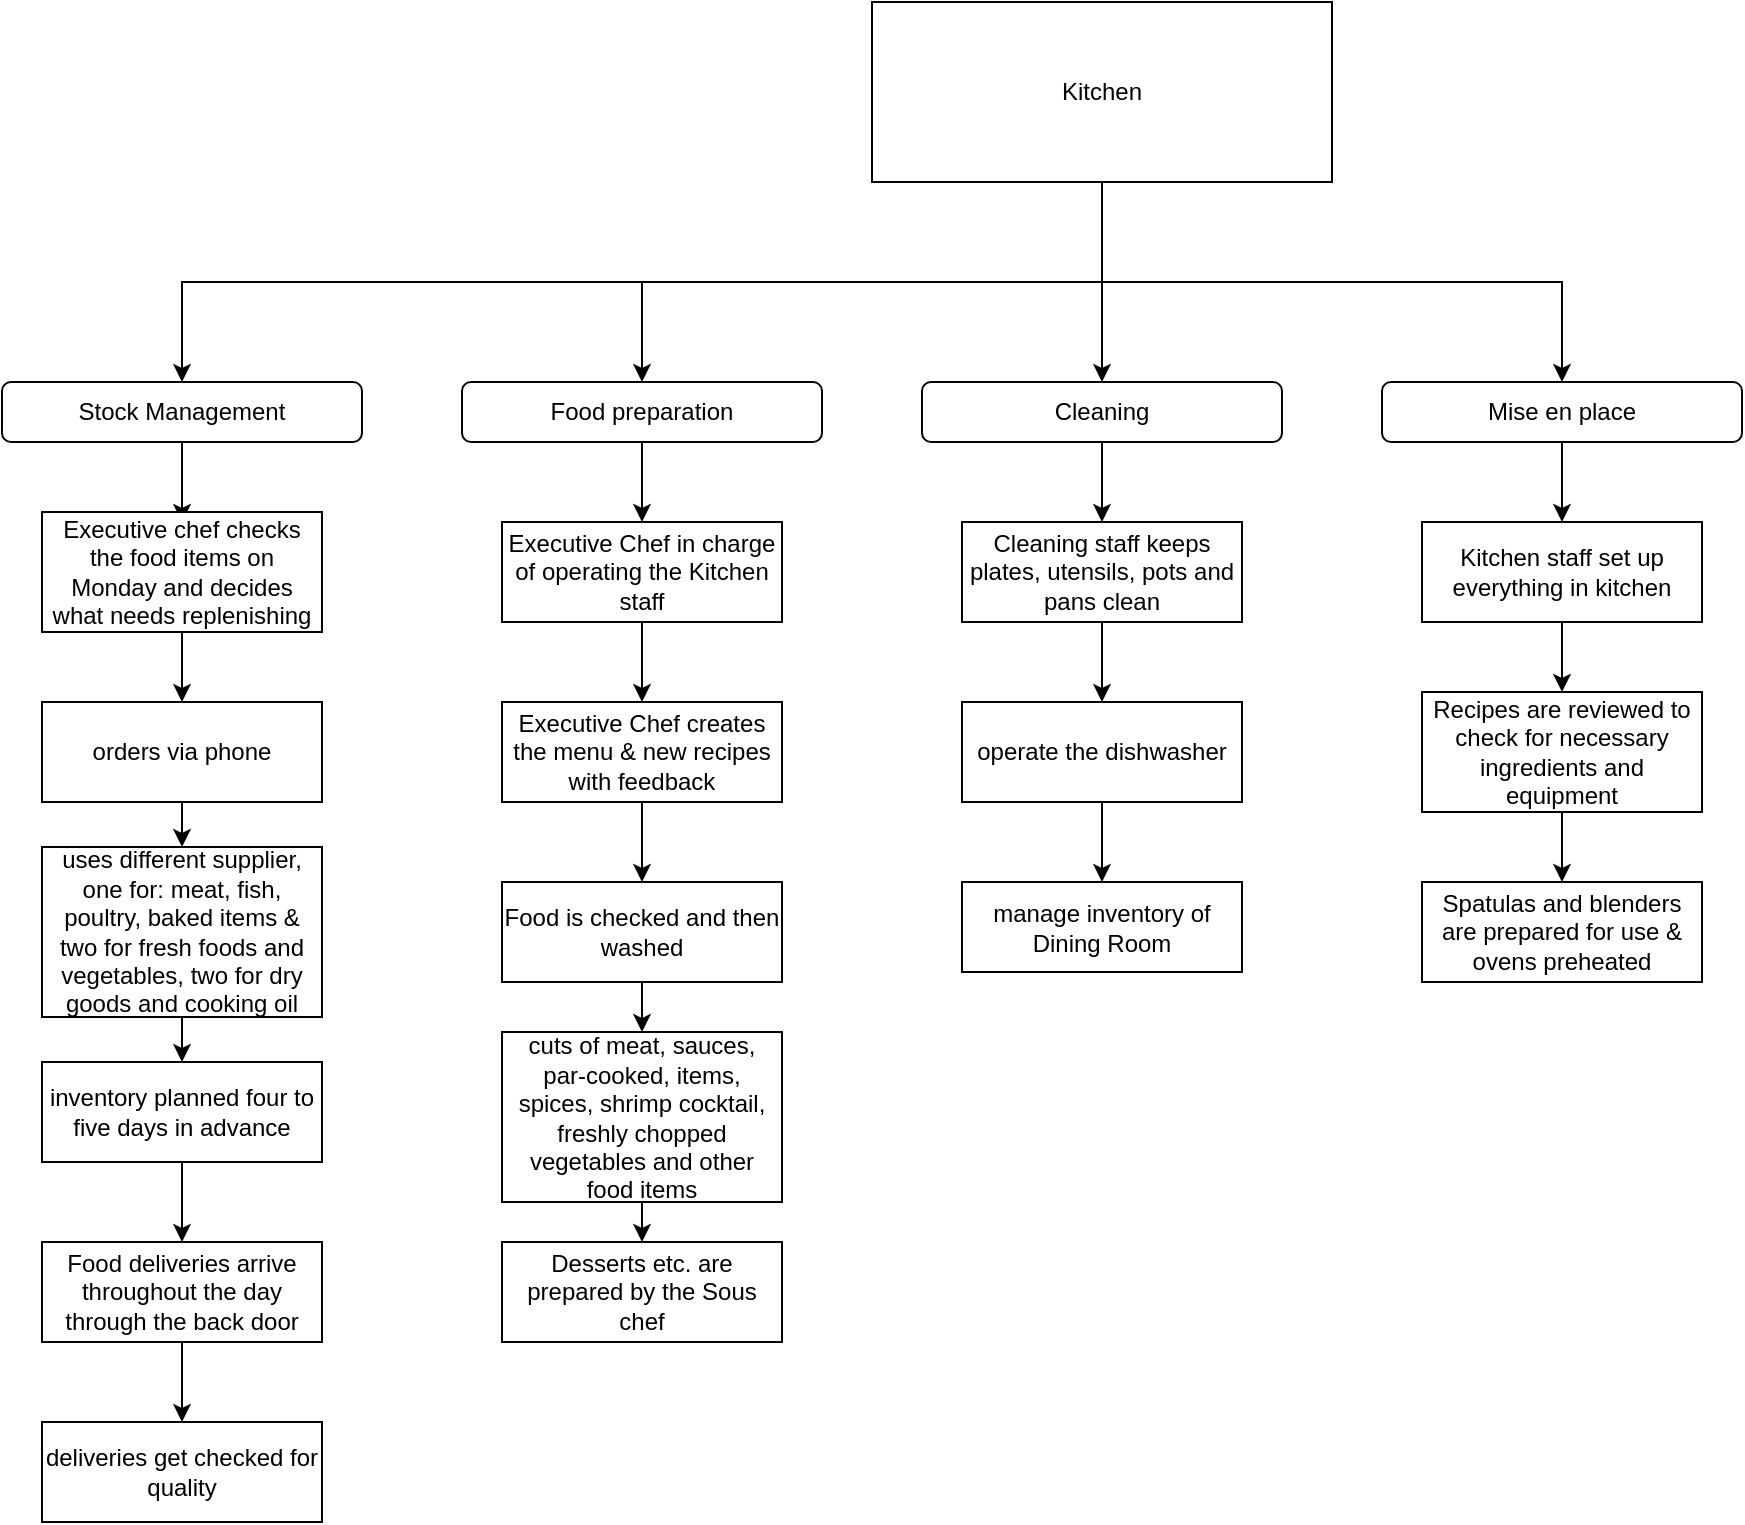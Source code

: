 <mxfile version="24.3.1" type="google">
  <diagram name="Page-1" id="UvFftwQ7RrltCVslt714">
    <mxGraphModel grid="1" page="1" gridSize="10" guides="1" tooltips="1" connect="1" arrows="1" fold="1" pageScale="1" pageWidth="827" pageHeight="1169" math="0" shadow="0">
      <root>
        <mxCell id="0" />
        <mxCell id="1" parent="0" />
        <mxCell id="53Vg5XUb1VYoRWrDqse6-1" style="edgeStyle=orthogonalEdgeStyle;rounded=0;orthogonalLoop=1;jettySize=auto;html=1;exitX=0.5;exitY=1;exitDx=0;exitDy=0;entryX=0.5;entryY=0;entryDx=0;entryDy=0;" edge="1" parent="1" source="QkNuOBEh87EhFsAhZ7_z-1" target="QkNuOBEh87EhFsAhZ7_z-17">
          <mxGeometry relative="1" as="geometry" />
        </mxCell>
        <mxCell id="53Vg5XUb1VYoRWrDqse6-3" style="edgeStyle=orthogonalEdgeStyle;rounded=0;orthogonalLoop=1;jettySize=auto;html=1;exitX=0.5;exitY=1;exitDx=0;exitDy=0;" edge="1" parent="1" source="QkNuOBEh87EhFsAhZ7_z-1" target="QkNuOBEh87EhFsAhZ7_z-19">
          <mxGeometry relative="1" as="geometry" />
        </mxCell>
        <mxCell id="aTQJbRZA-pMdbMmC4bX0-2" style="edgeStyle=orthogonalEdgeStyle;rounded=0;orthogonalLoop=1;jettySize=auto;html=1;exitX=0.5;exitY=1;exitDx=0;exitDy=0;entryX=0.5;entryY=0;entryDx=0;entryDy=0;" edge="1" parent="1" source="QkNuOBEh87EhFsAhZ7_z-1" target="aTQJbRZA-pMdbMmC4bX0-1">
          <mxGeometry relative="1" as="geometry" />
        </mxCell>
        <mxCell id="aTQJbRZA-pMdbMmC4bX0-5" style="edgeStyle=orthogonalEdgeStyle;rounded=0;orthogonalLoop=1;jettySize=auto;html=1;exitX=0.5;exitY=1;exitDx=0;exitDy=0;entryX=0.5;entryY=0;entryDx=0;entryDy=0;" edge="1" parent="1" source="QkNuOBEh87EhFsAhZ7_z-1" target="aTQJbRZA-pMdbMmC4bX0-4">
          <mxGeometry relative="1" as="geometry" />
        </mxCell>
        <mxCell id="QkNuOBEh87EhFsAhZ7_z-1" value="Kitchen" style="rounded=0;whiteSpace=wrap;html=1;" vertex="1" parent="1">
          <mxGeometry x="505" y="50" width="230" height="90" as="geometry" />
        </mxCell>
        <mxCell id="QkNuOBEh87EhFsAhZ7_z-9" value="" style="edgeStyle=orthogonalEdgeStyle;rounded=0;orthogonalLoop=1;jettySize=auto;html=1;" edge="1" parent="1" source="QkNuOBEh87EhFsAhZ7_z-4" target="QkNuOBEh87EhFsAhZ7_z-8">
          <mxGeometry relative="1" as="geometry" />
        </mxCell>
        <mxCell id="QkNuOBEh87EhFsAhZ7_z-4" value="Executive Chef in charge of operating the Kitchen staff" style="rounded=0;whiteSpace=wrap;html=1;" vertex="1" parent="1">
          <mxGeometry x="320" y="310" width="140" height="50" as="geometry" />
        </mxCell>
        <mxCell id="aTQJbRZA-pMdbMmC4bX0-54" style="edgeStyle=orthogonalEdgeStyle;rounded=0;orthogonalLoop=1;jettySize=auto;html=1;exitX=0.5;exitY=1;exitDx=0;exitDy=0;entryX=0.5;entryY=0;entryDx=0;entryDy=0;" edge="1" parent="1" source="QkNuOBEh87EhFsAhZ7_z-8" target="53Vg5XUb1VYoRWrDqse6-32">
          <mxGeometry relative="1" as="geometry" />
        </mxCell>
        <mxCell id="QkNuOBEh87EhFsAhZ7_z-8" value="Executive Chef creates the menu &amp;amp; new recipes with feedback" style="rounded=0;whiteSpace=wrap;html=1;" vertex="1" parent="1">
          <mxGeometry x="320" y="400" width="140" height="50" as="geometry" />
        </mxCell>
        <mxCell id="aTQJbRZA-pMdbMmC4bX0-37" style="edgeStyle=orthogonalEdgeStyle;rounded=0;orthogonalLoop=1;jettySize=auto;html=1;exitX=0.5;exitY=1;exitDx=0;exitDy=0;entryX=0.5;entryY=0;entryDx=0;entryDy=0;" edge="1" parent="1" source="QkNuOBEh87EhFsAhZ7_z-17" target="QkNuOBEh87EhFsAhZ7_z-4">
          <mxGeometry relative="1" as="geometry" />
        </mxCell>
        <mxCell id="QkNuOBEh87EhFsAhZ7_z-17" value="Food preparation" style="rounded=1;whiteSpace=wrap;html=1;" vertex="1" parent="1">
          <mxGeometry x="300" y="240" width="180" height="30" as="geometry" />
        </mxCell>
        <mxCell id="53Vg5XUb1VYoRWrDqse6-18" style="edgeStyle=orthogonalEdgeStyle;rounded=0;orthogonalLoop=1;jettySize=auto;html=1;exitX=0.5;exitY=1;exitDx=0;exitDy=0;entryX=0.5;entryY=0;entryDx=0;entryDy=0;" edge="1" parent="1" source="QkNuOBEh87EhFsAhZ7_z-19" target="53Vg5XUb1VYoRWrDqse6-17">
          <mxGeometry relative="1" as="geometry" />
        </mxCell>
        <mxCell id="QkNuOBEh87EhFsAhZ7_z-19" value="Cleaning" style="rounded=1;whiteSpace=wrap;html=1;" vertex="1" parent="1">
          <mxGeometry x="530" y="240" width="180" height="30" as="geometry" />
        </mxCell>
        <mxCell id="53Vg5XUb1VYoRWrDqse6-23" value="" style="edgeStyle=orthogonalEdgeStyle;rounded=0;orthogonalLoop=1;jettySize=auto;html=1;" edge="1" parent="1" source="53Vg5XUb1VYoRWrDqse6-17" target="53Vg5XUb1VYoRWrDqse6-22">
          <mxGeometry relative="1" as="geometry" />
        </mxCell>
        <mxCell id="53Vg5XUb1VYoRWrDqse6-17" value="Cleaning staff keeps plates, utensils, pots and pans clean" style="rounded=0;whiteSpace=wrap;html=1;" vertex="1" parent="1">
          <mxGeometry x="550" y="310" width="140" height="50" as="geometry" />
        </mxCell>
        <mxCell id="aTQJbRZA-pMdbMmC4bX0-56" style="edgeStyle=orthogonalEdgeStyle;rounded=0;orthogonalLoop=1;jettySize=auto;html=1;exitX=0.5;exitY=1;exitDx=0;exitDy=0;entryX=0.5;entryY=0;entryDx=0;entryDy=0;" edge="1" parent="1" source="53Vg5XUb1VYoRWrDqse6-19" target="aTQJbRZA-pMdbMmC4bX0-42">
          <mxGeometry relative="1" as="geometry" />
        </mxCell>
        <mxCell id="53Vg5XUb1VYoRWrDqse6-19" value="cuts of meat, sauces, par-cooked, items, spices, shrimp cocktail, freshly chopped vegetables and other food items" style="whiteSpace=wrap;html=1;rounded=0;" vertex="1" parent="1">
          <mxGeometry x="320" y="565" width="140" height="85" as="geometry" />
        </mxCell>
        <mxCell id="53Vg5XUb1VYoRWrDqse6-25" value="" style="edgeStyle=orthogonalEdgeStyle;rounded=0;orthogonalLoop=1;jettySize=auto;html=1;" edge="1" parent="1" source="53Vg5XUb1VYoRWrDqse6-22" target="53Vg5XUb1VYoRWrDqse6-24">
          <mxGeometry relative="1" as="geometry" />
        </mxCell>
        <mxCell id="53Vg5XUb1VYoRWrDqse6-22" value="operate the dishwasher" style="rounded=0;whiteSpace=wrap;html=1;" vertex="1" parent="1">
          <mxGeometry x="550" y="400" width="140" height="50" as="geometry" />
        </mxCell>
        <mxCell id="53Vg5XUb1VYoRWrDqse6-24" value="manage inventory of Dining Room" style="rounded=0;whiteSpace=wrap;html=1;" vertex="1" parent="1">
          <mxGeometry x="550" y="490" width="140" height="45" as="geometry" />
        </mxCell>
        <mxCell id="aTQJbRZA-pMdbMmC4bX0-55" style="edgeStyle=orthogonalEdgeStyle;rounded=0;orthogonalLoop=1;jettySize=auto;html=1;exitX=0.5;exitY=1;exitDx=0;exitDy=0;entryX=0.5;entryY=0;entryDx=0;entryDy=0;" edge="1" parent="1" source="53Vg5XUb1VYoRWrDqse6-32" target="53Vg5XUb1VYoRWrDqse6-19">
          <mxGeometry relative="1" as="geometry" />
        </mxCell>
        <mxCell id="53Vg5XUb1VYoRWrDqse6-32" value="Food is checked and then washed" style="whiteSpace=wrap;html=1;rounded=0;" vertex="1" parent="1">
          <mxGeometry x="320" y="490" width="140" height="50" as="geometry" />
        </mxCell>
        <mxCell id="aTQJbRZA-pMdbMmC4bX0-24" style="edgeStyle=orthogonalEdgeStyle;rounded=0;orthogonalLoop=1;jettySize=auto;html=1;exitX=0.5;exitY=1;exitDx=0;exitDy=0;entryX=0.5;entryY=0;entryDx=0;entryDy=0;" edge="1" parent="1" source="aTQJbRZA-pMdbMmC4bX0-1" target="aTQJbRZA-pMdbMmC4bX0-23">
          <mxGeometry relative="1" as="geometry" />
        </mxCell>
        <mxCell id="aTQJbRZA-pMdbMmC4bX0-1" value="Mise en place" style="rounded=1;whiteSpace=wrap;html=1;" vertex="1" parent="1">
          <mxGeometry x="760" y="240" width="180" height="30" as="geometry" />
        </mxCell>
        <mxCell id="aTQJbRZA-pMdbMmC4bX0-10" style="edgeStyle=orthogonalEdgeStyle;rounded=0;orthogonalLoop=1;jettySize=auto;html=1;exitX=0.5;exitY=1;exitDx=0;exitDy=0;entryX=0.5;entryY=0;entryDx=0;entryDy=0;" edge="1" parent="1" source="aTQJbRZA-pMdbMmC4bX0-4">
          <mxGeometry relative="1" as="geometry">
            <mxPoint x="160" y="310" as="targetPoint" />
          </mxGeometry>
        </mxCell>
        <mxCell id="aTQJbRZA-pMdbMmC4bX0-4" value="Stock Management" style="rounded=1;whiteSpace=wrap;html=1;" vertex="1" parent="1">
          <mxGeometry x="70" y="240" width="180" height="30" as="geometry" />
        </mxCell>
        <mxCell id="aTQJbRZA-pMdbMmC4bX0-14" value="" style="edgeStyle=orthogonalEdgeStyle;rounded=0;orthogonalLoop=1;jettySize=auto;html=1;" edge="1" parent="1" source="aTQJbRZA-pMdbMmC4bX0-11" target="aTQJbRZA-pMdbMmC4bX0-13">
          <mxGeometry relative="1" as="geometry" />
        </mxCell>
        <mxCell id="aTQJbRZA-pMdbMmC4bX0-11" value="Executive chef checks the food items on Monday and decides what needs replenishing" style="rounded=0;whiteSpace=wrap;html=1;" vertex="1" parent="1">
          <mxGeometry x="90" y="305" width="140" height="60" as="geometry" />
        </mxCell>
        <mxCell id="aTQJbRZA-pMdbMmC4bX0-16" value="" style="edgeStyle=orthogonalEdgeStyle;rounded=0;orthogonalLoop=1;jettySize=auto;html=1;" edge="1" parent="1" source="aTQJbRZA-pMdbMmC4bX0-13" target="aTQJbRZA-pMdbMmC4bX0-15">
          <mxGeometry relative="1" as="geometry" />
        </mxCell>
        <mxCell id="aTQJbRZA-pMdbMmC4bX0-13" value="orders via phone" style="rounded=0;whiteSpace=wrap;html=1;" vertex="1" parent="1">
          <mxGeometry x="90" y="400" width="140" height="50" as="geometry" />
        </mxCell>
        <mxCell id="aTQJbRZA-pMdbMmC4bX0-18" value="" style="edgeStyle=orthogonalEdgeStyle;rounded=0;orthogonalLoop=1;jettySize=auto;html=1;" edge="1" parent="1" source="aTQJbRZA-pMdbMmC4bX0-15" target="aTQJbRZA-pMdbMmC4bX0-17">
          <mxGeometry relative="1" as="geometry" />
        </mxCell>
        <mxCell id="aTQJbRZA-pMdbMmC4bX0-15" value="uses different supplier, one for: meat, fish, poultry, baked items &amp;amp; two for fresh foods and vegetables, two for dry goods and cooking oil" style="rounded=0;whiteSpace=wrap;html=1;" vertex="1" parent="1">
          <mxGeometry x="90" y="472.5" width="140" height="85" as="geometry" />
        </mxCell>
        <mxCell id="aTQJbRZA-pMdbMmC4bX0-20" value="" style="edgeStyle=orthogonalEdgeStyle;rounded=0;orthogonalLoop=1;jettySize=auto;html=1;" edge="1" parent="1" source="aTQJbRZA-pMdbMmC4bX0-17" target="aTQJbRZA-pMdbMmC4bX0-19">
          <mxGeometry relative="1" as="geometry" />
        </mxCell>
        <mxCell id="aTQJbRZA-pMdbMmC4bX0-17" value="inventory planned four to five days in advance" style="rounded=0;whiteSpace=wrap;html=1;" vertex="1" parent="1">
          <mxGeometry x="90" y="580" width="140" height="50" as="geometry" />
        </mxCell>
        <mxCell id="aTQJbRZA-pMdbMmC4bX0-58" value="" style="edgeStyle=orthogonalEdgeStyle;rounded=0;orthogonalLoop=1;jettySize=auto;html=1;" edge="1" parent="1" source="aTQJbRZA-pMdbMmC4bX0-19" target="aTQJbRZA-pMdbMmC4bX0-57">
          <mxGeometry relative="1" as="geometry" />
        </mxCell>
        <mxCell id="aTQJbRZA-pMdbMmC4bX0-19" value="Food deliveries arrive throughout the day through the back door" style="rounded=0;whiteSpace=wrap;html=1;" vertex="1" parent="1">
          <mxGeometry x="90" y="670" width="140" height="50" as="geometry" />
        </mxCell>
        <mxCell id="aTQJbRZA-pMdbMmC4bX0-26" value="" style="edgeStyle=orthogonalEdgeStyle;rounded=0;orthogonalLoop=1;jettySize=auto;html=1;" edge="1" parent="1" source="aTQJbRZA-pMdbMmC4bX0-23" target="aTQJbRZA-pMdbMmC4bX0-25">
          <mxGeometry relative="1" as="geometry" />
        </mxCell>
        <mxCell id="aTQJbRZA-pMdbMmC4bX0-23" value="Kitchen staff set up everything in kitchen" style="rounded=0;whiteSpace=wrap;html=1;" vertex="1" parent="1">
          <mxGeometry x="780" y="310" width="140" height="50" as="geometry" />
        </mxCell>
        <mxCell id="aTQJbRZA-pMdbMmC4bX0-28" value="" style="edgeStyle=orthogonalEdgeStyle;rounded=0;orthogonalLoop=1;jettySize=auto;html=1;" edge="1" parent="1" source="aTQJbRZA-pMdbMmC4bX0-25" target="aTQJbRZA-pMdbMmC4bX0-27">
          <mxGeometry relative="1" as="geometry" />
        </mxCell>
        <mxCell id="aTQJbRZA-pMdbMmC4bX0-25" value="Recipes are reviewed to check for necessary ingredients and equipment" style="rounded=0;whiteSpace=wrap;html=1;" vertex="1" parent="1">
          <mxGeometry x="780" y="395" width="140" height="60" as="geometry" />
        </mxCell>
        <mxCell id="aTQJbRZA-pMdbMmC4bX0-27" value="Spatulas and blenders are prepared for use &amp;amp; ovens preheated" style="rounded=0;whiteSpace=wrap;html=1;" vertex="1" parent="1">
          <mxGeometry x="780" y="490" width="140" height="50" as="geometry" />
        </mxCell>
        <mxCell id="aTQJbRZA-pMdbMmC4bX0-42" value="Desserts etc. are prepared by the Sous chef" style="whiteSpace=wrap;html=1;rounded=0;" vertex="1" parent="1">
          <mxGeometry x="320" y="670" width="140" height="50" as="geometry" />
        </mxCell>
        <mxCell id="aTQJbRZA-pMdbMmC4bX0-57" value="deliveries get checked for quality" style="rounded=0;whiteSpace=wrap;html=1;" vertex="1" parent="1">
          <mxGeometry x="90" y="760" width="140" height="50" as="geometry" />
        </mxCell>
      </root>
    </mxGraphModel>
  </diagram>
</mxfile>
